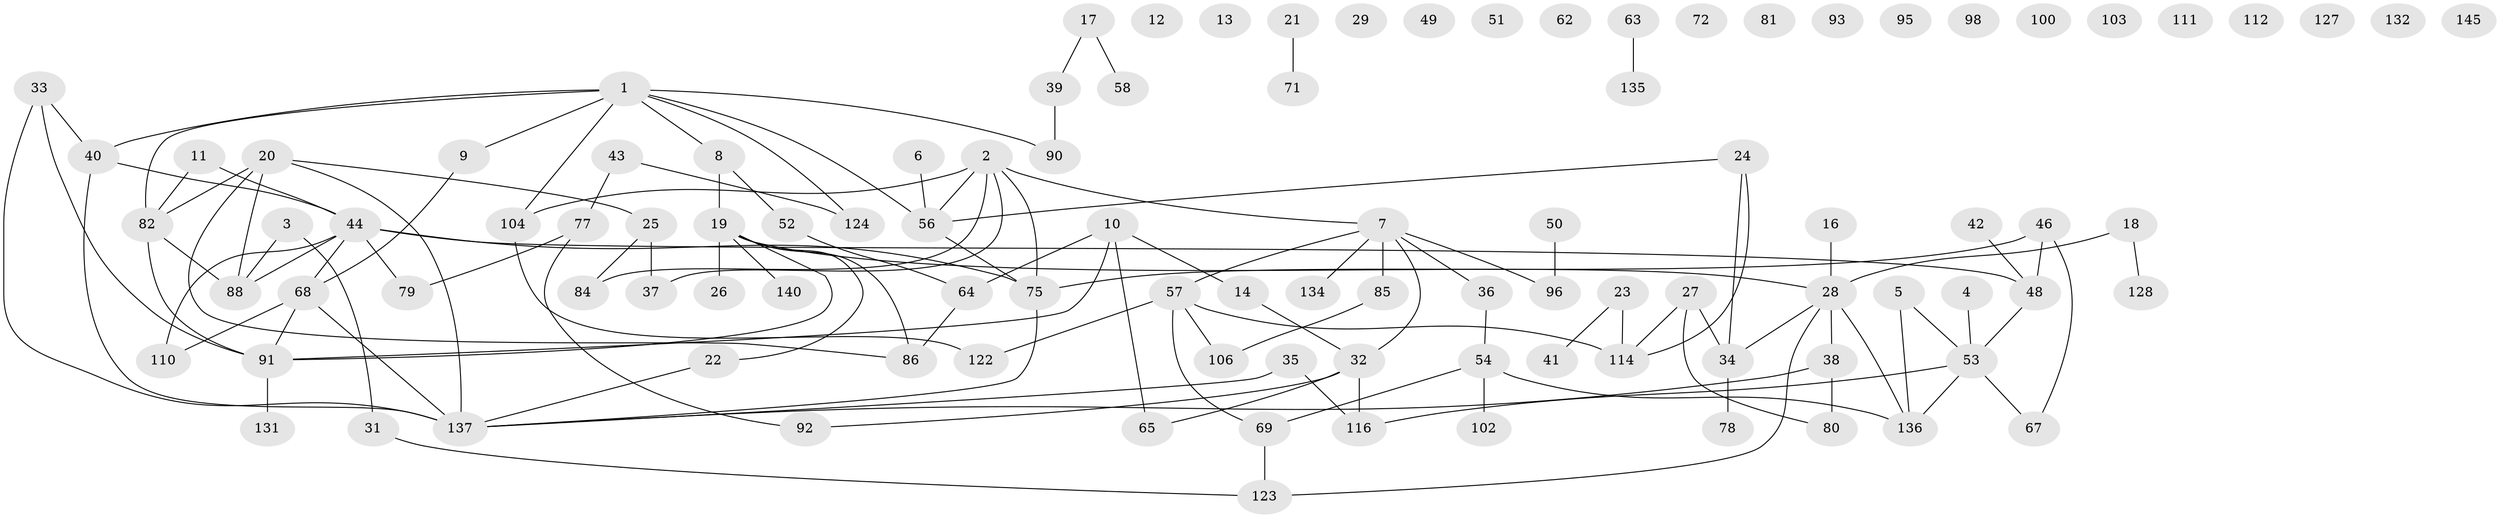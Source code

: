 // original degree distribution, {5: 0.07432432432432433, 2: 0.3310810810810811, 3: 0.1554054054054054, 1: 0.19594594594594594, 4: 0.07432432432432433, 0: 0.12162162162162163, 7: 0.02027027027027027, 6: 0.02702702702702703}
// Generated by graph-tools (version 1.1) at 2025/41/03/06/25 10:41:20]
// undirected, 103 vertices, 124 edges
graph export_dot {
graph [start="1"]
  node [color=gray90,style=filled];
  1 [super="+120"];
  2 [super="+147"];
  3 [super="+115"];
  4 [super="+87"];
  5 [super="+73"];
  6 [super="+119"];
  7 [super="+83"];
  8 [super="+66"];
  9;
  10 [super="+15"];
  11 [super="+113"];
  12;
  13;
  14 [super="+118"];
  16;
  17 [super="+94"];
  18;
  19 [super="+76"];
  20 [super="+109"];
  21;
  22;
  23;
  24 [super="+30"];
  25 [super="+60"];
  26;
  27 [super="+129"];
  28 [super="+141"];
  29;
  31 [super="+101"];
  32 [super="+47"];
  33 [super="+61"];
  34 [super="+99"];
  35 [super="+108"];
  36;
  37;
  38;
  39 [super="+133"];
  40 [super="+55"];
  41 [super="+143"];
  42;
  43;
  44 [super="+45"];
  46 [super="+107"];
  48;
  49;
  50 [super="+146"];
  51;
  52;
  53 [super="+70"];
  54 [super="+138"];
  56 [super="+59"];
  57 [super="+74"];
  58;
  62;
  63;
  64;
  65;
  67;
  68 [super="+89"];
  69 [super="+148"];
  71;
  72;
  75 [super="+117"];
  77 [super="+121"];
  78;
  79;
  80;
  81;
  82 [super="+125"];
  84;
  85;
  86 [super="+97"];
  88;
  90 [super="+130"];
  91;
  92;
  93;
  95;
  96 [super="+105"];
  98;
  100;
  102;
  103;
  104;
  106;
  110;
  111;
  112;
  114 [super="+144"];
  116;
  122;
  123 [super="+142"];
  124 [super="+126"];
  127;
  128;
  131;
  132;
  134;
  135;
  136;
  137 [super="+139"];
  140;
  145;
  1 -- 82;
  1 -- 90;
  1 -- 104;
  1 -- 9;
  1 -- 8;
  1 -- 40;
  1 -- 124;
  1 -- 56;
  2 -- 84;
  2 -- 37;
  2 -- 104;
  2 -- 75;
  2 -- 7;
  2 -- 56;
  3 -- 88;
  3 -- 31;
  4 -- 53;
  5 -- 136;
  5 -- 53;
  6 -- 56;
  7 -- 36;
  7 -- 85;
  7 -- 134;
  7 -- 32;
  7 -- 96;
  7 -- 57;
  8 -- 52;
  8 -- 19;
  9 -- 68;
  10 -- 64;
  10 -- 65;
  10 -- 91;
  10 -- 14;
  11 -- 82;
  11 -- 44;
  14 -- 32;
  16 -- 28;
  17 -- 39;
  17 -- 58;
  18 -- 28;
  18 -- 128;
  19 -- 26 [weight=2];
  19 -- 28;
  19 -- 91;
  19 -- 140;
  19 -- 22;
  19 -- 86;
  20 -- 88;
  20 -- 25;
  20 -- 137;
  20 -- 86;
  20 -- 82;
  21 -- 71;
  22 -- 137;
  23 -- 41;
  23 -- 114;
  24 -- 34;
  24 -- 56;
  24 -- 114;
  25 -- 37;
  25 -- 84;
  27 -- 34;
  27 -- 80;
  27 -- 114;
  28 -- 38;
  28 -- 123;
  28 -- 136;
  28 -- 34;
  31 -- 123;
  32 -- 92;
  32 -- 116;
  32 -- 65;
  33 -- 91;
  33 -- 137;
  33 -- 40;
  34 -- 78;
  35 -- 116;
  35 -- 137;
  36 -- 54;
  38 -- 80;
  38 -- 137;
  39 -- 90;
  40 -- 44;
  40 -- 137;
  42 -- 48;
  43 -- 77;
  43 -- 124;
  44 -- 48;
  44 -- 68;
  44 -- 88;
  44 -- 110;
  44 -- 75;
  44 -- 79;
  46 -- 48;
  46 -- 75;
  46 -- 67;
  48 -- 53;
  50 -- 96;
  52 -- 64;
  53 -- 67;
  53 -- 116;
  53 -- 136;
  54 -- 102;
  54 -- 136;
  54 -- 69;
  56 -- 75;
  57 -- 69;
  57 -- 122;
  57 -- 106;
  57 -- 114;
  63 -- 135;
  64 -- 86;
  68 -- 110;
  68 -- 137;
  68 -- 91;
  69 -- 123;
  75 -- 137;
  77 -- 79;
  77 -- 92;
  82 -- 88;
  82 -- 91;
  85 -- 106;
  91 -- 131;
  104 -- 122;
}
